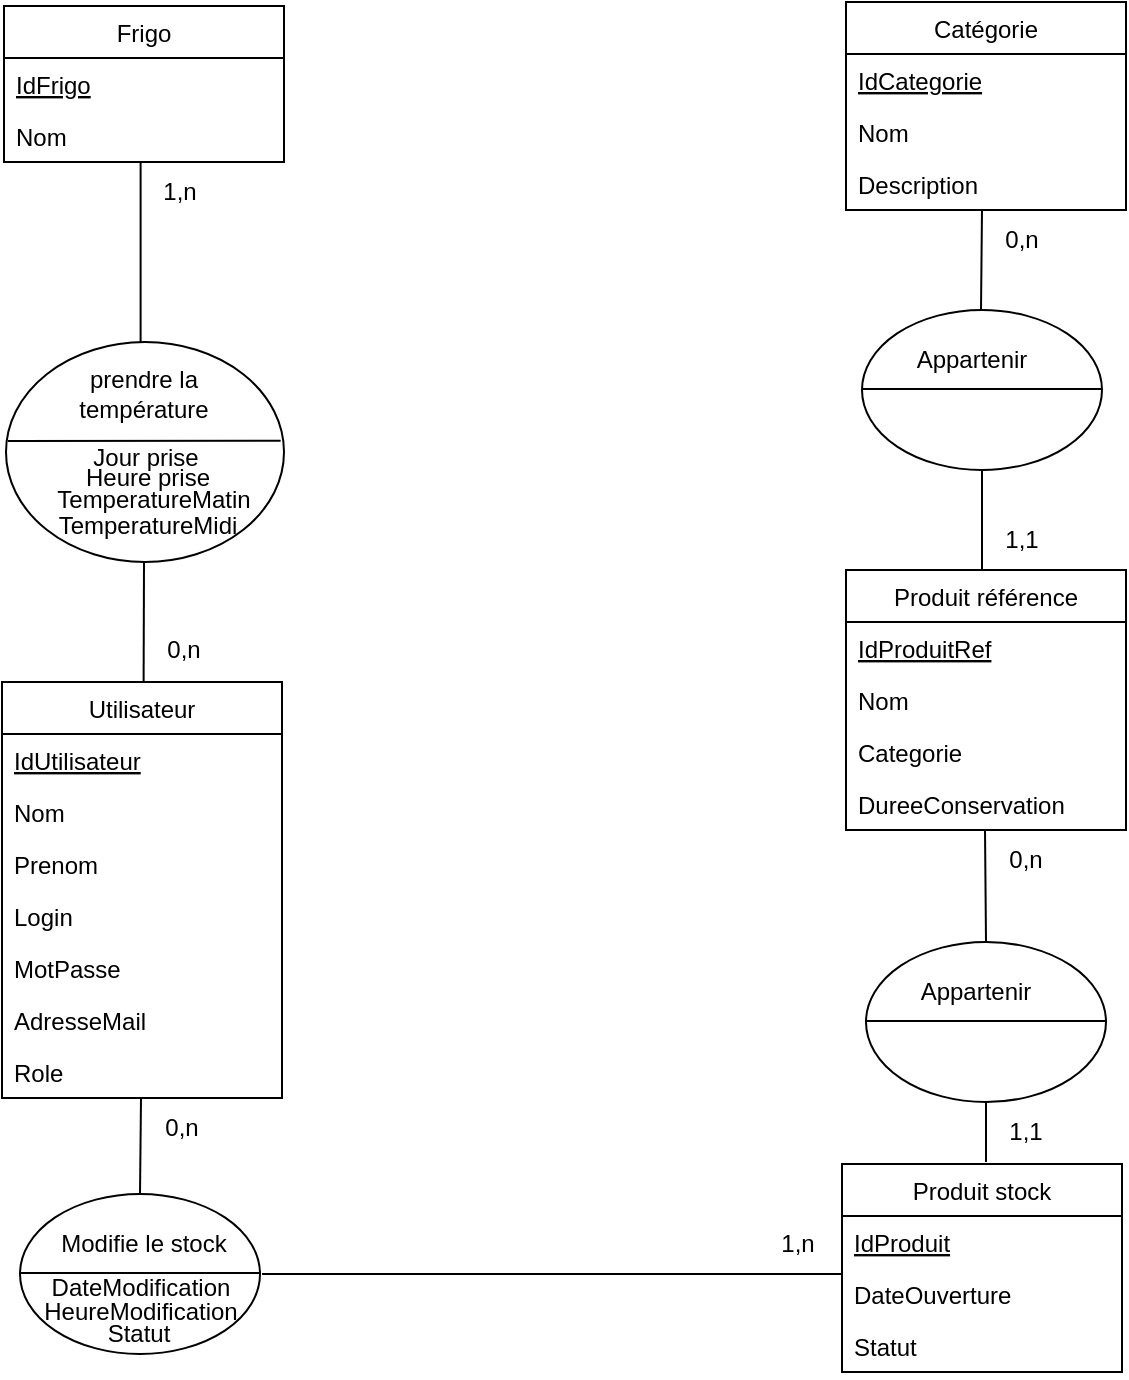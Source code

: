 <mxfile version="20.3.0" type="device"><diagram id="MUysy34x3CBfncez0ufr" name="Page-1"><mxGraphModel dx="595" dy="845" grid="1" gridSize="10" guides="1" tooltips="1" connect="1" arrows="1" fold="1" page="1" pageScale="1" pageWidth="827" pageHeight="1169" math="0" shadow="0"><root><mxCell id="0"/><mxCell id="1" parent="0"/><mxCell id="NTRGQ300d1L7g0f4Dxye-2" value="Utilisateur" style="swimlane;fontStyle=0;childLayout=stackLayout;horizontal=1;startSize=26;fillColor=none;horizontalStack=0;resizeParent=1;resizeParentMax=0;resizeLast=0;collapsible=1;marginBottom=0;" parent="1" vertex="1"><mxGeometry x="920" y="440" width="140" height="208" as="geometry"/></mxCell><mxCell id="NTRGQ300d1L7g0f4Dxye-3" value="IdUtilisateur" style="text;strokeColor=none;fillColor=none;align=left;verticalAlign=top;spacingLeft=4;spacingRight=4;overflow=hidden;rotatable=0;points=[[0,0.5],[1,0.5]];portConstraint=eastwest;fontStyle=4" parent="NTRGQ300d1L7g0f4Dxye-2" vertex="1"><mxGeometry y="26" width="140" height="26" as="geometry"/></mxCell><mxCell id="NTRGQ300d1L7g0f4Dxye-4" value="Nom&#10;" style="text;strokeColor=none;fillColor=none;align=left;verticalAlign=top;spacingLeft=4;spacingRight=4;overflow=hidden;rotatable=0;points=[[0,0.5],[1,0.5]];portConstraint=eastwest;" parent="NTRGQ300d1L7g0f4Dxye-2" vertex="1"><mxGeometry y="52" width="140" height="26" as="geometry"/></mxCell><mxCell id="NTRGQ300d1L7g0f4Dxye-5" value="Prenom" style="text;strokeColor=none;fillColor=none;align=left;verticalAlign=top;spacingLeft=4;spacingRight=4;overflow=hidden;rotatable=0;points=[[0,0.5],[1,0.5]];portConstraint=eastwest;" parent="NTRGQ300d1L7g0f4Dxye-2" vertex="1"><mxGeometry y="78" width="140" height="26" as="geometry"/></mxCell><mxCell id="NTRGQ300d1L7g0f4Dxye-6" value="Login&#10;" style="text;strokeColor=none;fillColor=none;align=left;verticalAlign=top;spacingLeft=4;spacingRight=4;overflow=hidden;rotatable=0;points=[[0,0.5],[1,0.5]];portConstraint=eastwest;" parent="NTRGQ300d1L7g0f4Dxye-2" vertex="1"><mxGeometry y="104" width="140" height="26" as="geometry"/></mxCell><mxCell id="NTRGQ300d1L7g0f4Dxye-7" value="MotPasse" style="text;strokeColor=none;fillColor=none;align=left;verticalAlign=top;spacingLeft=4;spacingRight=4;overflow=hidden;rotatable=0;points=[[0,0.5],[1,0.5]];portConstraint=eastwest;" parent="NTRGQ300d1L7g0f4Dxye-2" vertex="1"><mxGeometry y="130" width="140" height="26" as="geometry"/></mxCell><mxCell id="NTRGQ300d1L7g0f4Dxye-8" value="AdresseMail" style="text;strokeColor=none;fillColor=none;align=left;verticalAlign=top;spacingLeft=4;spacingRight=4;overflow=hidden;rotatable=0;points=[[0,0.5],[1,0.5]];portConstraint=eastwest;" parent="NTRGQ300d1L7g0f4Dxye-2" vertex="1"><mxGeometry y="156" width="140" height="26" as="geometry"/></mxCell><mxCell id="NTRGQ300d1L7g0f4Dxye-9" value="Role" style="text;strokeColor=none;fillColor=none;align=left;verticalAlign=top;spacingLeft=4;spacingRight=4;overflow=hidden;rotatable=0;points=[[0,0.5],[1,0.5]];portConstraint=eastwest;" parent="NTRGQ300d1L7g0f4Dxye-2" vertex="1"><mxGeometry y="182" width="140" height="26" as="geometry"/></mxCell><mxCell id="xQkFzJttqZkX3oCNgM8k-1" value="Produit référence" style="swimlane;fontStyle=0;childLayout=stackLayout;horizontal=1;startSize=26;fillColor=none;horizontalStack=0;resizeParent=1;resizeParentMax=0;resizeLast=0;collapsible=1;marginBottom=0;" vertex="1" parent="1"><mxGeometry x="1342" y="384" width="140" height="130" as="geometry"/></mxCell><mxCell id="xQkFzJttqZkX3oCNgM8k-2" value="IdProduitRef" style="text;strokeColor=none;fillColor=none;align=left;verticalAlign=top;spacingLeft=4;spacingRight=4;overflow=hidden;rotatable=0;points=[[0,0.5],[1,0.5]];portConstraint=eastwest;fontStyle=4" vertex="1" parent="xQkFzJttqZkX3oCNgM8k-1"><mxGeometry y="26" width="140" height="26" as="geometry"/></mxCell><mxCell id="xQkFzJttqZkX3oCNgM8k-3" value="Nom&#10;" style="text;strokeColor=none;fillColor=none;align=left;verticalAlign=top;spacingLeft=4;spacingRight=4;overflow=hidden;rotatable=0;points=[[0,0.5],[1,0.5]];portConstraint=eastwest;" vertex="1" parent="xQkFzJttqZkX3oCNgM8k-1"><mxGeometry y="52" width="140" height="26" as="geometry"/></mxCell><mxCell id="xQkFzJttqZkX3oCNgM8k-4" value="Categorie" style="text;strokeColor=none;fillColor=none;align=left;verticalAlign=top;spacingLeft=4;spacingRight=4;overflow=hidden;rotatable=0;points=[[0,0.5],[1,0.5]];portConstraint=eastwest;" vertex="1" parent="xQkFzJttqZkX3oCNgM8k-1"><mxGeometry y="78" width="140" height="26" as="geometry"/></mxCell><mxCell id="xQkFzJttqZkX3oCNgM8k-99" value="DureeConservation " style="text;strokeColor=none;fillColor=none;align=left;verticalAlign=top;spacingLeft=4;spacingRight=4;overflow=hidden;rotatable=0;points=[[0,0.5],[1,0.5]];portConstraint=eastwest;" vertex="1" parent="xQkFzJttqZkX3oCNgM8k-1"><mxGeometry y="104" width="140" height="26" as="geometry"/></mxCell><mxCell id="xQkFzJttqZkX3oCNgM8k-9" value="Produit stock" style="swimlane;fontStyle=0;childLayout=stackLayout;horizontal=1;startSize=26;fillColor=none;horizontalStack=0;resizeParent=1;resizeParentMax=0;resizeLast=0;collapsible=1;marginBottom=0;" vertex="1" parent="1"><mxGeometry x="1340" y="681" width="140" height="104" as="geometry"/></mxCell><mxCell id="xQkFzJttqZkX3oCNgM8k-10" value="IdProduit" style="text;strokeColor=none;fillColor=none;align=left;verticalAlign=top;spacingLeft=4;spacingRight=4;overflow=hidden;rotatable=0;points=[[0,0.5],[1,0.5]];portConstraint=eastwest;fontStyle=4" vertex="1" parent="xQkFzJttqZkX3oCNgM8k-9"><mxGeometry y="26" width="140" height="26" as="geometry"/></mxCell><mxCell id="xQkFzJttqZkX3oCNgM8k-11" value="DateOuverture" style="text;strokeColor=none;fillColor=none;align=left;verticalAlign=top;spacingLeft=4;spacingRight=4;overflow=hidden;rotatable=0;points=[[0,0.5],[1,0.5]];portConstraint=eastwest;" vertex="1" parent="xQkFzJttqZkX3oCNgM8k-9"><mxGeometry y="52" width="140" height="26" as="geometry"/></mxCell><mxCell id="xQkFzJttqZkX3oCNgM8k-12" value="Statut" style="text;strokeColor=none;fillColor=none;align=left;verticalAlign=top;spacingLeft=4;spacingRight=4;overflow=hidden;rotatable=0;points=[[0,0.5],[1,0.5]];portConstraint=eastwest;" vertex="1" parent="xQkFzJttqZkX3oCNgM8k-9"><mxGeometry y="78" width="140" height="26" as="geometry"/></mxCell><mxCell id="xQkFzJttqZkX3oCNgM8k-20" value="" style="ellipse;whiteSpace=wrap;html=1;" vertex="1" parent="1"><mxGeometry x="1352" y="570" width="120" height="80" as="geometry"/></mxCell><mxCell id="xQkFzJttqZkX3oCNgM8k-21" value="" style="endArrow=none;html=1;rounded=0;" edge="1" parent="1"><mxGeometry width="50" height="50" relative="1" as="geometry"><mxPoint x="1352" y="609.5" as="sourcePoint"/><mxPoint x="1472" y="609.5" as="targetPoint"/></mxGeometry></mxCell><mxCell id="xQkFzJttqZkX3oCNgM8k-22" value="Appartenir" style="text;html=1;strokeColor=none;fillColor=none;align=center;verticalAlign=middle;whiteSpace=wrap;rounded=0;" vertex="1" parent="1"><mxGeometry x="1362" y="580" width="90" height="30" as="geometry"/></mxCell><mxCell id="xQkFzJttqZkX3oCNgM8k-23" value="" style="endArrow=none;html=1;rounded=0;entryX=0.5;entryY=1;entryDx=0;entryDy=0;exitX=0;exitY=1;exitDx=0;exitDy=0;" edge="1" parent="1" source="xQkFzJttqZkX3oCNgM8k-27" target="xQkFzJttqZkX3oCNgM8k-20"><mxGeometry width="50" height="50" relative="1" as="geometry"><mxPoint x="1412" y="774" as="sourcePoint"/><mxPoint x="1412" y="704" as="targetPoint"/></mxGeometry></mxCell><mxCell id="xQkFzJttqZkX3oCNgM8k-24" value="" style="endArrow=none;html=1;rounded=0;entryX=0.5;entryY=1;entryDx=0;entryDy=0;" edge="1" parent="1"><mxGeometry width="50" height="50" relative="1" as="geometry"><mxPoint x="1412" y="570" as="sourcePoint"/><mxPoint x="1411.5" y="514" as="targetPoint"/></mxGeometry></mxCell><mxCell id="xQkFzJttqZkX3oCNgM8k-27" value="1,1" style="text;html=1;strokeColor=none;fillColor=none;align=center;verticalAlign=middle;whiteSpace=wrap;rounded=0;" vertex="1" parent="1"><mxGeometry x="1412" y="650" width="40" height="30" as="geometry"/></mxCell><mxCell id="xQkFzJttqZkX3oCNgM8k-28" value="0,n" style="text;html=1;strokeColor=none;fillColor=none;align=center;verticalAlign=middle;whiteSpace=wrap;rounded=0;" vertex="1" parent="1"><mxGeometry x="1412" y="514" width="40" height="30" as="geometry"/></mxCell><mxCell id="xQkFzJttqZkX3oCNgM8k-57" value="" style="endArrow=none;html=1;rounded=0;entryX=0.5;entryY=1;entryDx=0;entryDy=0;exitX=0.5;exitY=0;exitDx=0;exitDy=0;" edge="1" parent="1" source="xQkFzJttqZkX3oCNgM8k-86"><mxGeometry width="50" height="50" relative="1" as="geometry"><mxPoint x="1000" y="690" as="sourcePoint"/><mxPoint x="989.5" y="648" as="targetPoint"/></mxGeometry></mxCell><mxCell id="xQkFzJttqZkX3oCNgM8k-58" value="" style="endArrow=none;html=1;rounded=0;" edge="1" parent="1"><mxGeometry width="50" height="50" relative="1" as="geometry"><mxPoint x="1050" y="736" as="sourcePoint"/><mxPoint x="1340" y="736" as="targetPoint"/></mxGeometry></mxCell><mxCell id="xQkFzJttqZkX3oCNgM8k-59" value="0,n" style="text;html=1;strokeColor=none;fillColor=none;align=center;verticalAlign=middle;whiteSpace=wrap;rounded=0;" vertex="1" parent="1"><mxGeometry x="990" y="648" width="40" height="30" as="geometry"/></mxCell><mxCell id="xQkFzJttqZkX3oCNgM8k-60" value="1,n" style="text;html=1;strokeColor=none;fillColor=none;align=center;verticalAlign=middle;whiteSpace=wrap;rounded=0;" vertex="1" parent="1"><mxGeometry x="1298" y="706" width="40" height="30" as="geometry"/></mxCell><mxCell id="xQkFzJttqZkX3oCNgM8k-68" value="Frigo" style="swimlane;fontStyle=0;childLayout=stackLayout;horizontal=1;startSize=26;fillColor=none;horizontalStack=0;resizeParent=1;resizeParentMax=0;resizeLast=0;collapsible=1;marginBottom=0;" vertex="1" parent="1"><mxGeometry x="921" y="102" width="140" height="78" as="geometry"/></mxCell><mxCell id="xQkFzJttqZkX3oCNgM8k-69" value="IdFrigo" style="text;strokeColor=none;fillColor=none;align=left;verticalAlign=top;spacingLeft=4;spacingRight=4;overflow=hidden;rotatable=0;points=[[0,0.5],[1,0.5]];portConstraint=eastwest;fontStyle=4" vertex="1" parent="xQkFzJttqZkX3oCNgM8k-68"><mxGeometry y="26" width="140" height="26" as="geometry"/></mxCell><mxCell id="xQkFzJttqZkX3oCNgM8k-70" value="Nom" style="text;strokeColor=none;fillColor=none;align=left;verticalAlign=top;spacingLeft=4;spacingRight=4;overflow=hidden;rotatable=0;points=[[0,0.5],[1,0.5]];portConstraint=eastwest;" vertex="1" parent="xQkFzJttqZkX3oCNgM8k-68"><mxGeometry y="52" width="140" height="26" as="geometry"/></mxCell><mxCell id="xQkFzJttqZkX3oCNgM8k-72" value="" style="ellipse;whiteSpace=wrap;html=1;" vertex="1" parent="1"><mxGeometry x="922" y="270" width="139" height="110" as="geometry"/></mxCell><mxCell id="xQkFzJttqZkX3oCNgM8k-73" value="" style="endArrow=none;html=1;rounded=0;entryX=0.988;entryY=0.449;entryDx=0;entryDy=0;entryPerimeter=0;" edge="1" parent="1" target="xQkFzJttqZkX3oCNgM8k-72"><mxGeometry width="50" height="50" relative="1" as="geometry"><mxPoint x="923" y="319.5" as="sourcePoint"/><mxPoint x="1043" y="319.5" as="targetPoint"/></mxGeometry></mxCell><mxCell id="xQkFzJttqZkX3oCNgM8k-74" value="0,n" style="text;html=1;strokeColor=none;fillColor=none;align=center;verticalAlign=middle;whiteSpace=wrap;rounded=0;" vertex="1" parent="1"><mxGeometry x="991" y="409" width="40" height="30" as="geometry"/></mxCell><mxCell id="xQkFzJttqZkX3oCNgM8k-75" value="prendre la température" style="text;html=1;strokeColor=none;fillColor=none;align=center;verticalAlign=middle;whiteSpace=wrap;rounded=0;" vertex="1" parent="1"><mxGeometry x="941" y="281" width="100" height="30" as="geometry"/></mxCell><mxCell id="xQkFzJttqZkX3oCNgM8k-76" value="Jour prise" style="text;html=1;strokeColor=none;fillColor=none;align=center;verticalAlign=middle;whiteSpace=wrap;rounded=0;" vertex="1" parent="1"><mxGeometry x="957" y="318" width="70" height="19" as="geometry"/></mxCell><mxCell id="xQkFzJttqZkX3oCNgM8k-78" value="Heure prise" style="text;html=1;strokeColor=none;fillColor=none;align=center;verticalAlign=middle;whiteSpace=wrap;rounded=0;" vertex="1" parent="1"><mxGeometry x="958" y="323" width="70" height="30" as="geometry"/></mxCell><mxCell id="xQkFzJttqZkX3oCNgM8k-79" value="TemperatureMatin" style="text;html=1;strokeColor=none;fillColor=none;align=center;verticalAlign=middle;whiteSpace=wrap;rounded=0;" vertex="1" parent="1"><mxGeometry x="932" y="338" width="128" height="21" as="geometry"/></mxCell><mxCell id="xQkFzJttqZkX3oCNgM8k-86" value="" style="ellipse;whiteSpace=wrap;html=1;" vertex="1" parent="1"><mxGeometry x="929" y="696" width="120" height="80" as="geometry"/></mxCell><mxCell id="xQkFzJttqZkX3oCNgM8k-87" value="" style="endArrow=none;html=1;rounded=0;" edge="1" parent="1"><mxGeometry width="50" height="50" relative="1" as="geometry"><mxPoint x="929" y="735.5" as="sourcePoint"/><mxPoint x="1049" y="735.5" as="targetPoint"/></mxGeometry></mxCell><mxCell id="xQkFzJttqZkX3oCNgM8k-88" value="Modifie le stock" style="text;html=1;strokeColor=none;fillColor=none;align=center;verticalAlign=middle;whiteSpace=wrap;rounded=0;" vertex="1" parent="1"><mxGeometry x="946" y="706" width="90" height="30" as="geometry"/></mxCell><mxCell id="xQkFzJttqZkX3oCNgM8k-89" value="DateModification" style="text;html=1;strokeColor=none;fillColor=none;align=center;verticalAlign=middle;whiteSpace=wrap;rounded=0;" vertex="1" parent="1"><mxGeometry x="942" y="731" width="95" height="24" as="geometry"/></mxCell><mxCell id="xQkFzJttqZkX3oCNgM8k-90" value="Statut" style="text;html=1;strokeColor=none;fillColor=none;align=center;verticalAlign=middle;whiteSpace=wrap;rounded=0;" vertex="1" parent="1"><mxGeometry x="944" y="757" width="89" height="18" as="geometry"/></mxCell><mxCell id="xQkFzJttqZkX3oCNgM8k-91" value="HeureModification" style="text;html=1;strokeColor=none;fillColor=none;align=center;verticalAlign=middle;whiteSpace=wrap;rounded=0;" vertex="1" parent="1"><mxGeometry x="931.5" y="747" width="115" height="16" as="geometry"/></mxCell><mxCell id="xQkFzJttqZkX3oCNgM8k-92" value="" style="endArrow=none;html=1;rounded=0;" edge="1" parent="1"><mxGeometry width="50" height="50" relative="1" as="geometry"><mxPoint x="990.8" y="440" as="sourcePoint"/><mxPoint x="991" y="380" as="targetPoint"/></mxGeometry></mxCell><mxCell id="xQkFzJttqZkX3oCNgM8k-93" value="" style="endArrow=none;html=1;rounded=0;entryX=0.5;entryY=1;entryDx=0;entryDy=0;" edge="1" parent="1"><mxGeometry width="50" height="50" relative="1" as="geometry"><mxPoint x="989.3" y="270" as="sourcePoint"/><mxPoint x="989.3" y="180" as="targetPoint"/></mxGeometry></mxCell><mxCell id="xQkFzJttqZkX3oCNgM8k-94" value="1,n" style="text;html=1;strokeColor=none;fillColor=none;align=center;verticalAlign=middle;whiteSpace=wrap;rounded=0;" vertex="1" parent="1"><mxGeometry x="989" y="180" width="40" height="30" as="geometry"/></mxCell><mxCell id="xQkFzJttqZkX3oCNgM8k-100" value="Catégorie" style="swimlane;fontStyle=0;childLayout=stackLayout;horizontal=1;startSize=26;fillColor=none;horizontalStack=0;resizeParent=1;resizeParentMax=0;resizeLast=0;collapsible=1;marginBottom=0;" vertex="1" parent="1"><mxGeometry x="1342" y="100" width="140" height="104" as="geometry"/></mxCell><mxCell id="xQkFzJttqZkX3oCNgM8k-101" value="IdCategorie" style="text;strokeColor=none;fillColor=none;align=left;verticalAlign=top;spacingLeft=4;spacingRight=4;overflow=hidden;rotatable=0;points=[[0,0.5],[1,0.5]];portConstraint=eastwest;fontStyle=4" vertex="1" parent="xQkFzJttqZkX3oCNgM8k-100"><mxGeometry y="26" width="140" height="26" as="geometry"/></mxCell><mxCell id="xQkFzJttqZkX3oCNgM8k-102" value="Nom&#10;" style="text;strokeColor=none;fillColor=none;align=left;verticalAlign=top;spacingLeft=4;spacingRight=4;overflow=hidden;rotatable=0;points=[[0,0.5],[1,0.5]];portConstraint=eastwest;" vertex="1" parent="xQkFzJttqZkX3oCNgM8k-100"><mxGeometry y="52" width="140" height="26" as="geometry"/></mxCell><mxCell id="xQkFzJttqZkX3oCNgM8k-103" value="Description" style="text;strokeColor=none;fillColor=none;align=left;verticalAlign=top;spacingLeft=4;spacingRight=4;overflow=hidden;rotatable=0;points=[[0,0.5],[1,0.5]];portConstraint=eastwest;" vertex="1" parent="xQkFzJttqZkX3oCNgM8k-100"><mxGeometry y="78" width="140" height="26" as="geometry"/></mxCell><mxCell id="xQkFzJttqZkX3oCNgM8k-105" value="" style="ellipse;whiteSpace=wrap;html=1;" vertex="1" parent="1"><mxGeometry x="1350" y="254" width="120" height="80" as="geometry"/></mxCell><mxCell id="xQkFzJttqZkX3oCNgM8k-106" value="" style="endArrow=none;html=1;rounded=0;" edge="1" parent="1"><mxGeometry width="50" height="50" relative="1" as="geometry"><mxPoint x="1350" y="293.5" as="sourcePoint"/><mxPoint x="1470" y="293.5" as="targetPoint"/></mxGeometry></mxCell><mxCell id="xQkFzJttqZkX3oCNgM8k-107" value="Appartenir" style="text;html=1;strokeColor=none;fillColor=none;align=center;verticalAlign=middle;whiteSpace=wrap;rounded=0;" vertex="1" parent="1"><mxGeometry x="1360" y="264" width="90" height="30" as="geometry"/></mxCell><mxCell id="xQkFzJttqZkX3oCNgM8k-108" value="" style="endArrow=none;html=1;rounded=0;entryX=0.5;entryY=1;entryDx=0;entryDy=0;" edge="1" parent="1" target="xQkFzJttqZkX3oCNgM8k-105"><mxGeometry width="50" height="50" relative="1" as="geometry"><mxPoint x="1410" y="384" as="sourcePoint"/><mxPoint x="1410" y="354" as="targetPoint"/></mxGeometry></mxCell><mxCell id="xQkFzJttqZkX3oCNgM8k-109" value="" style="endArrow=none;html=1;rounded=0;" edge="1" parent="1"><mxGeometry width="50" height="50" relative="1" as="geometry"><mxPoint x="1409.5" y="254" as="sourcePoint"/><mxPoint x="1410" y="204" as="targetPoint"/></mxGeometry></mxCell><mxCell id="xQkFzJttqZkX3oCNgM8k-110" value="1,1" style="text;html=1;strokeColor=none;fillColor=none;align=center;verticalAlign=middle;whiteSpace=wrap;rounded=0;" vertex="1" parent="1"><mxGeometry x="1410" y="354" width="40" height="30" as="geometry"/></mxCell><mxCell id="xQkFzJttqZkX3oCNgM8k-111" value="0,n" style="text;html=1;strokeColor=none;fillColor=none;align=center;verticalAlign=middle;whiteSpace=wrap;rounded=0;" vertex="1" parent="1"><mxGeometry x="1410" y="204" width="40" height="30" as="geometry"/></mxCell><mxCell id="xQkFzJttqZkX3oCNgM8k-112" value="TemperatureMidi" style="text;html=1;strokeColor=none;fillColor=none;align=center;verticalAlign=middle;whiteSpace=wrap;rounded=0;" vertex="1" parent="1"><mxGeometry x="929" y="351" width="128" height="21" as="geometry"/></mxCell></root></mxGraphModel></diagram></mxfile>